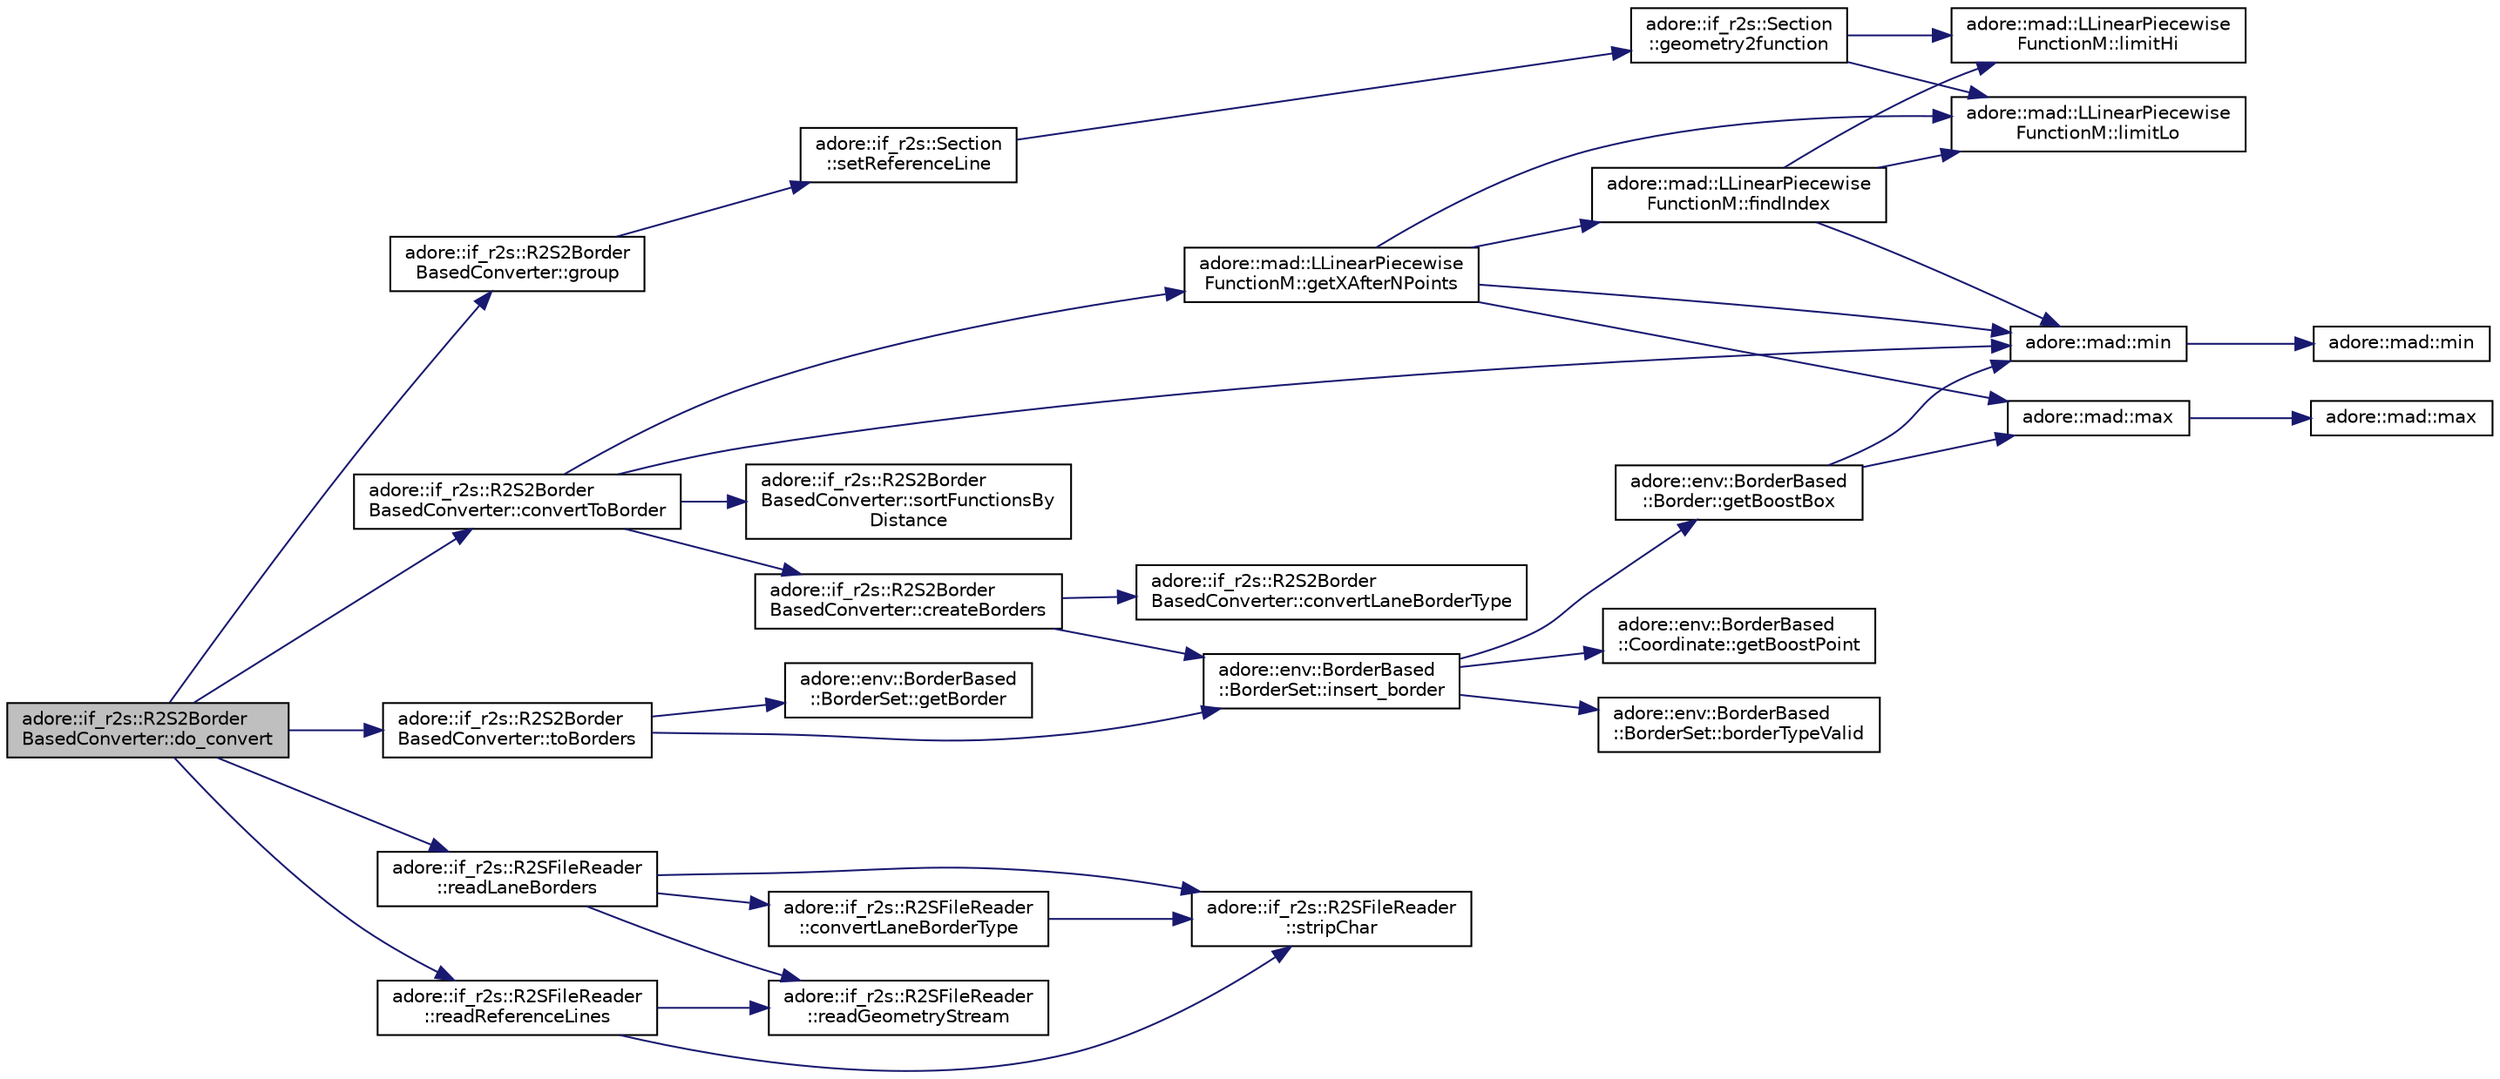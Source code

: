 digraph "adore::if_r2s::R2S2BorderBasedConverter::do_convert"
{
 // LATEX_PDF_SIZE
  edge [fontname="Helvetica",fontsize="10",labelfontname="Helvetica",labelfontsize="10"];
  node [fontname="Helvetica",fontsize="10",shape=record];
  rankdir="LR";
  Node1 [label="adore::if_r2s::R2S2Border\lBasedConverter::do_convert",height=0.2,width=0.4,color="black", fillcolor="grey75", style="filled", fontcolor="black",tooltip="actual conversion"];
  Node1 -> Node2 [color="midnightblue",fontsize="10",style="solid",fontname="Helvetica"];
  Node2 [label="adore::if_r2s::R2S2Border\lBasedConverter::convertToBorder",height=0.2,width=0.4,color="black", fillcolor="white", style="filled",URL="$classadore_1_1if__r2s_1_1R2S2BorderBasedConverter.html#a6ef8e454c5140d4f40c2ee5c3f4ff38f",tooltip="manage overall conversion process from sectionmap to borderset"];
  Node2 -> Node3 [color="midnightblue",fontsize="10",style="solid",fontname="Helvetica"];
  Node3 [label="adore::if_r2s::R2S2Border\lBasedConverter::createBorders",height=0.2,width=0.4,color="black", fillcolor="white", style="filled",URL="$classadore_1_1if__r2s_1_1R2S2BorderBasedConverter.html#a574dcb4e602dbb3c8fd548909f9563a5",tooltip="borders for functions in dist2function from s0 to s1"];
  Node3 -> Node4 [color="midnightblue",fontsize="10",style="solid",fontname="Helvetica"];
  Node4 [label="adore::if_r2s::R2S2Border\lBasedConverter::convertLaneBorderType",height=0.2,width=0.4,color="black", fillcolor="white", style="filled",URL="$classadore_1_1if__r2s_1_1R2S2BorderBasedConverter.html#a5ea964431967149abdbece8603264448",tooltip="converts from LaneBorder::TYPE to BorderType::TYPE"];
  Node3 -> Node5 [color="midnightblue",fontsize="10",style="solid",fontname="Helvetica"];
  Node5 [label="adore::env::BorderBased\l::BorderSet::insert_border",height=0.2,width=0.4,color="black", fillcolor="white", style="filled",URL="$classadore_1_1env_1_1BorderBased_1_1BorderSet.html#a5730d3e4fc938c9bd1e1146a8a61deec",tooltip="insert new border into this"];
  Node5 -> Node6 [color="midnightblue",fontsize="10",style="solid",fontname="Helvetica"];
  Node6 [label="adore::env::BorderBased\l::BorderSet::borderTypeValid",height=0.2,width=0.4,color="black", fillcolor="white", style="filled",URL="$classadore_1_1env_1_1BorderBased_1_1BorderSet.html#afb523effcee573e774147446ecc756ab",tooltip="check whether border type is in allowed types of set"];
  Node5 -> Node7 [color="midnightblue",fontsize="10",style="solid",fontname="Helvetica"];
  Node7 [label="adore::env::BorderBased\l::Border::getBoostBox",height=0.2,width=0.4,color="black", fillcolor="white", style="filled",URL="$structadore_1_1env_1_1BorderBased_1_1Border.html#a4b1e646e2c3d98b03e75f286611e0cda",tooltip="Get a bounding box for the implicit lane object."];
  Node7 -> Node8 [color="midnightblue",fontsize="10",style="solid",fontname="Helvetica"];
  Node8 [label="adore::mad::max",height=0.2,width=0.4,color="black", fillcolor="white", style="filled",URL="$namespaceadore_1_1mad.html#adea062854ef0b105a3fdca8cf2aca945",tooltip=" "];
  Node8 -> Node9 [color="midnightblue",fontsize="10",style="solid",fontname="Helvetica"];
  Node9 [label="adore::mad::max",height=0.2,width=0.4,color="black", fillcolor="white", style="filled",URL="$namespaceadore_1_1mad.html#a618a8842fed7b9375957b1e393c58492",tooltip=" "];
  Node7 -> Node10 [color="midnightblue",fontsize="10",style="solid",fontname="Helvetica"];
  Node10 [label="adore::mad::min",height=0.2,width=0.4,color="black", fillcolor="white", style="filled",URL="$namespaceadore_1_1mad.html#ab58ecb752f9bbfe27832e0a2c0e22c2b",tooltip=" "];
  Node10 -> Node11 [color="midnightblue",fontsize="10",style="solid",fontname="Helvetica"];
  Node11 [label="adore::mad::min",height=0.2,width=0.4,color="black", fillcolor="white", style="filled",URL="$namespaceadore_1_1mad.html#ac61b79c007d1859f93a10c04272095a1",tooltip=" "];
  Node5 -> Node12 [color="midnightblue",fontsize="10",style="solid",fontname="Helvetica"];
  Node12 [label="adore::env::BorderBased\l::Coordinate::getBoostPoint",height=0.2,width=0.4,color="black", fillcolor="white", style="filled",URL="$structadore_1_1env_1_1BorderBased_1_1Coordinate.html#abb34f84413225a9464afe389cb4f71a7",tooltip="Get a boost_point that has the same coordinates as the Coordinate object."];
  Node2 -> Node13 [color="midnightblue",fontsize="10",style="solid",fontname="Helvetica"];
  Node13 [label="adore::mad::LLinearPiecewise\lFunctionM::getXAfterNPoints",height=0.2,width=0.4,color="black", fillcolor="white", style="filled",URL="$classadore_1_1mad_1_1LLinearPiecewiseFunctionM.html#a02be13be6fdce6a38d67401b41fd95ff",tooltip=" "];
  Node13 -> Node14 [color="midnightblue",fontsize="10",style="solid",fontname="Helvetica"];
  Node14 [label="adore::mad::LLinearPiecewise\lFunctionM::findIndex",height=0.2,width=0.4,color="black", fillcolor="white", style="filled",URL="$classadore_1_1mad_1_1LLinearPiecewiseFunctionM.html#a92f9ea09083d587aa2ffa1ec600be3b5",tooltip=" "];
  Node14 -> Node15 [color="midnightblue",fontsize="10",style="solid",fontname="Helvetica"];
  Node15 [label="adore::mad::LLinearPiecewise\lFunctionM::limitHi",height=0.2,width=0.4,color="black", fillcolor="white", style="filled",URL="$classadore_1_1mad_1_1LLinearPiecewiseFunctionM.html#aaa496b8ceb3ed505f6450225c46a077a",tooltip=" "];
  Node14 -> Node16 [color="midnightblue",fontsize="10",style="solid",fontname="Helvetica"];
  Node16 [label="adore::mad::LLinearPiecewise\lFunctionM::limitLo",height=0.2,width=0.4,color="black", fillcolor="white", style="filled",URL="$classadore_1_1mad_1_1LLinearPiecewiseFunctionM.html#a682841e9bc82a0653745dce6f908bfa6",tooltip=" "];
  Node14 -> Node10 [color="midnightblue",fontsize="10",style="solid",fontname="Helvetica"];
  Node13 -> Node16 [color="midnightblue",fontsize="10",style="solid",fontname="Helvetica"];
  Node13 -> Node8 [color="midnightblue",fontsize="10",style="solid",fontname="Helvetica"];
  Node13 -> Node10 [color="midnightblue",fontsize="10",style="solid",fontname="Helvetica"];
  Node2 -> Node10 [color="midnightblue",fontsize="10",style="solid",fontname="Helvetica"];
  Node2 -> Node17 [color="midnightblue",fontsize="10",style="solid",fontname="Helvetica"];
  Node17 [label="adore::if_r2s::R2S2Border\lBasedConverter::sortFunctionsBy\lDistance",height=0.2,width=0.4,color="black", fillcolor="white", style="filled",URL="$classadore_1_1if__r2s_1_1R2S2BorderBasedConverter.html#acefcff9ac704167ef452993449a5dbff",tooltip="sort borders by their distance to base function which is required to be available through dist2functi..."];
  Node1 -> Node18 [color="midnightblue",fontsize="10",style="solid",fontname="Helvetica"];
  Node18 [label="adore::if_r2s::R2S2Border\lBasedConverter::group",height=0.2,width=0.4,color="black", fillcolor="white", style="filled",URL="$classadore_1_1if__r2s_1_1R2S2BorderBasedConverter.html#adebe8bbc518d9ca4d447230e3c4f900f",tooltip=" "];
  Node18 -> Node19 [color="midnightblue",fontsize="10",style="solid",fontname="Helvetica"];
  Node19 [label="adore::if_r2s::Section\l::setReferenceLine",height=0.2,width=0.4,color="black", fillcolor="white", style="filled",URL="$classadore_1_1if__r2s_1_1Section.html#aeb9ff1c7a938eda9bffc89888ee103aa",tooltip="setter"];
  Node19 -> Node20 [color="midnightblue",fontsize="10",style="solid",fontname="Helvetica"];
  Node20 [label="adore::if_r2s::Section\l::geometry2function",height=0.2,width=0.4,color="black", fillcolor="white", style="filled",URL="$classadore_1_1if__r2s_1_1Section.html#a649d177a15f255cc72db3f2845fe48bd",tooltip="easy conversion from a coordinate vector to a LLinearPiecewiseFunction"];
  Node20 -> Node15 [color="midnightblue",fontsize="10",style="solid",fontname="Helvetica"];
  Node20 -> Node16 [color="midnightblue",fontsize="10",style="solid",fontname="Helvetica"];
  Node1 -> Node21 [color="midnightblue",fontsize="10",style="solid",fontname="Helvetica"];
  Node21 [label="adore::if_r2s::R2SFileReader\l::readLaneBorders",height=0.2,width=0.4,color="black", fillcolor="white", style="filled",URL="$classadore_1_1if__r2s_1_1R2SFileReader.html#ae1c7cf6cf090a9689f1fddbf24fbc6bd",tooltip=" "];
  Node21 -> Node22 [color="midnightblue",fontsize="10",style="solid",fontname="Helvetica"];
  Node22 [label="adore::if_r2s::R2SFileReader\l::convertLaneBorderType",height=0.2,width=0.4,color="black", fillcolor="white", style="filled",URL="$classadore_1_1if__r2s_1_1R2SFileReader.html#aa5d809304ee75ed1ec07a3b1a6ffd202",tooltip=" "];
  Node22 -> Node23 [color="midnightblue",fontsize="10",style="solid",fontname="Helvetica"];
  Node23 [label="adore::if_r2s::R2SFileReader\l::stripChar",height=0.2,width=0.4,color="black", fillcolor="white", style="filled",URL="$classadore_1_1if__r2s_1_1R2SFileReader.html#a037c9ec23dae42cddaed9d2dae337850",tooltip=" "];
  Node21 -> Node24 [color="midnightblue",fontsize="10",style="solid",fontname="Helvetica"];
  Node24 [label="adore::if_r2s::R2SFileReader\l::readGeometryStream",height=0.2,width=0.4,color="black", fillcolor="white", style="filled",URL="$classadore_1_1if__r2s_1_1R2SFileReader.html#ad54323e6705770532b596f124312e295",tooltip=" "];
  Node21 -> Node23 [color="midnightblue",fontsize="10",style="solid",fontname="Helvetica"];
  Node1 -> Node25 [color="midnightblue",fontsize="10",style="solid",fontname="Helvetica"];
  Node25 [label="adore::if_r2s::R2SFileReader\l::readReferenceLines",height=0.2,width=0.4,color="black", fillcolor="white", style="filled",URL="$classadore_1_1if__r2s_1_1R2SFileReader.html#ab699d9e61a6981489eb90d8e0ac4e1c3",tooltip=" "];
  Node25 -> Node24 [color="midnightblue",fontsize="10",style="solid",fontname="Helvetica"];
  Node25 -> Node23 [color="midnightblue",fontsize="10",style="solid",fontname="Helvetica"];
  Node1 -> Node26 [color="midnightblue",fontsize="10",style="solid",fontname="Helvetica"];
  Node26 [label="adore::if_r2s::R2S2Border\lBasedConverter::toBorders",height=0.2,width=0.4,color="black", fillcolor="white", style="filled",URL="$classadore_1_1if__r2s_1_1R2S2BorderBasedConverter.html#a2365e79e186f711b21dc93532ac4376b",tooltip="converts sets of ReferenceLine and LaneBorder structs into adore borders"];
  Node26 -> Node27 [color="midnightblue",fontsize="10",style="solid",fontname="Helvetica"];
  Node27 [label="adore::env::BorderBased\l::BorderSet::getBorder",height=0.2,width=0.4,color="black", fillcolor="white", style="filled",URL="$classadore_1_1env_1_1BorderBased_1_1BorderSet.html#a69802bccdc7cf3fa598283509808edc2",tooltip="retrieve a border by ID"];
  Node26 -> Node5 [color="midnightblue",fontsize="10",style="solid",fontname="Helvetica"];
}
